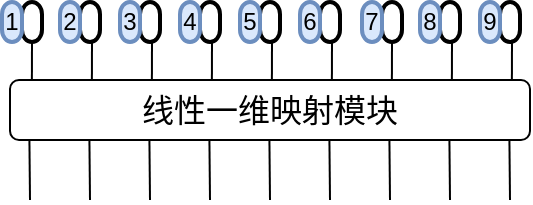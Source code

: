 <mxfile version="24.4.13" type="github">
  <diagram name="第 1 页" id="t-M5mvXXAjaN3oaabFG6">
    <mxGraphModel dx="693" dy="361" grid="1" gridSize="10" guides="1" tooltips="1" connect="1" arrows="1" fold="1" page="1" pageScale="1" pageWidth="827" pageHeight="1169" math="0" shadow="0">
      <root>
        <mxCell id="0" />
        <mxCell id="1" parent="0" />
        <mxCell id="v2qw4ZrpLCTdR5esXD4c-2" value="&lt;font style=&quot;font-size: 16px;&quot;&gt;线性一维映射模块&lt;/font&gt;" style="rounded=1;whiteSpace=wrap;html=1;" vertex="1" parent="1">
          <mxGeometry x="209" y="420" width="260" height="30" as="geometry" />
        </mxCell>
        <mxCell id="v2qw4ZrpLCTdR5esXD4c-3" value="" style="endArrow=none;html=1;rounded=0;entryX=0.054;entryY=1.021;entryDx=0;entryDy=0;entryPerimeter=0;" edge="1" parent="1">
          <mxGeometry width="50" height="50" relative="1" as="geometry">
            <mxPoint x="219" y="480" as="sourcePoint" />
            <mxPoint x="218.71" y="450.0" as="targetPoint" />
          </mxGeometry>
        </mxCell>
        <mxCell id="v2qw4ZrpLCTdR5esXD4c-4" value="" style="endArrow=none;html=1;rounded=0;entryX=0.054;entryY=1.021;entryDx=0;entryDy=0;entryPerimeter=0;" edge="1" parent="1">
          <mxGeometry width="50" height="50" relative="1" as="geometry">
            <mxPoint x="249" y="480" as="sourcePoint" />
            <mxPoint x="248.71" y="450" as="targetPoint" />
          </mxGeometry>
        </mxCell>
        <mxCell id="v2qw4ZrpLCTdR5esXD4c-5" value="" style="endArrow=none;html=1;rounded=0;entryX=0.054;entryY=1.021;entryDx=0;entryDy=0;entryPerimeter=0;" edge="1" parent="1">
          <mxGeometry width="50" height="50" relative="1" as="geometry">
            <mxPoint x="279" y="480" as="sourcePoint" />
            <mxPoint x="278.71" y="450" as="targetPoint" />
          </mxGeometry>
        </mxCell>
        <mxCell id="v2qw4ZrpLCTdR5esXD4c-6" value="" style="endArrow=none;html=1;rounded=0;entryX=0.054;entryY=1.021;entryDx=0;entryDy=0;entryPerimeter=0;" edge="1" parent="1">
          <mxGeometry width="50" height="50" relative="1" as="geometry">
            <mxPoint x="309" y="480" as="sourcePoint" />
            <mxPoint x="308.71" y="450" as="targetPoint" />
          </mxGeometry>
        </mxCell>
        <mxCell id="v2qw4ZrpLCTdR5esXD4c-7" value="" style="endArrow=none;html=1;rounded=0;entryX=0.054;entryY=1.021;entryDx=0;entryDy=0;entryPerimeter=0;" edge="1" parent="1">
          <mxGeometry width="50" height="50" relative="1" as="geometry">
            <mxPoint x="339" y="480" as="sourcePoint" />
            <mxPoint x="338.71" y="450" as="targetPoint" />
          </mxGeometry>
        </mxCell>
        <mxCell id="v2qw4ZrpLCTdR5esXD4c-8" value="" style="endArrow=none;html=1;rounded=0;entryX=0.054;entryY=1.021;entryDx=0;entryDy=0;entryPerimeter=0;" edge="1" parent="1">
          <mxGeometry width="50" height="50" relative="1" as="geometry">
            <mxPoint x="369" y="480" as="sourcePoint" />
            <mxPoint x="368.71" y="450" as="targetPoint" />
          </mxGeometry>
        </mxCell>
        <mxCell id="v2qw4ZrpLCTdR5esXD4c-9" value="" style="endArrow=none;html=1;rounded=0;entryX=0.054;entryY=1.021;entryDx=0;entryDy=0;entryPerimeter=0;" edge="1" parent="1">
          <mxGeometry width="50" height="50" relative="1" as="geometry">
            <mxPoint x="399" y="480" as="sourcePoint" />
            <mxPoint x="398.71" y="450" as="targetPoint" />
          </mxGeometry>
        </mxCell>
        <mxCell id="v2qw4ZrpLCTdR5esXD4c-10" value="" style="endArrow=none;html=1;rounded=0;entryX=0.054;entryY=1.021;entryDx=0;entryDy=0;entryPerimeter=0;" edge="1" parent="1">
          <mxGeometry width="50" height="50" relative="1" as="geometry">
            <mxPoint x="429" y="480" as="sourcePoint" />
            <mxPoint x="428.71" y="450" as="targetPoint" />
          </mxGeometry>
        </mxCell>
        <mxCell id="v2qw4ZrpLCTdR5esXD4c-11" value="" style="endArrow=none;html=1;rounded=0;entryX=0.054;entryY=1.021;entryDx=0;entryDy=0;entryPerimeter=0;" edge="1" parent="1">
          <mxGeometry width="50" height="50" relative="1" as="geometry">
            <mxPoint x="459" y="480" as="sourcePoint" />
            <mxPoint x="458.71" y="450" as="targetPoint" />
          </mxGeometry>
        </mxCell>
        <mxCell id="v2qw4ZrpLCTdR5esXD4c-15" value="" style="endArrow=none;html=1;rounded=0;" edge="1" parent="1">
          <mxGeometry width="50" height="50" relative="1" as="geometry">
            <mxPoint x="219.95" y="420" as="sourcePoint" />
            <mxPoint x="220" y="400" as="targetPoint" />
          </mxGeometry>
        </mxCell>
        <mxCell id="v2qw4ZrpLCTdR5esXD4c-16" value="" style="endArrow=none;html=1;rounded=0;" edge="1" parent="1">
          <mxGeometry width="50" height="50" relative="1" as="geometry">
            <mxPoint x="249.95" y="420" as="sourcePoint" />
            <mxPoint x="250" y="400" as="targetPoint" />
          </mxGeometry>
        </mxCell>
        <mxCell id="v2qw4ZrpLCTdR5esXD4c-17" value="" style="endArrow=none;html=1;rounded=0;" edge="1" parent="1">
          <mxGeometry width="50" height="50" relative="1" as="geometry">
            <mxPoint x="279.95" y="420" as="sourcePoint" />
            <mxPoint x="280" y="400" as="targetPoint" />
          </mxGeometry>
        </mxCell>
        <mxCell id="v2qw4ZrpLCTdR5esXD4c-18" value="" style="endArrow=none;html=1;rounded=0;" edge="1" parent="1">
          <mxGeometry width="50" height="50" relative="1" as="geometry">
            <mxPoint x="309.95" y="420" as="sourcePoint" />
            <mxPoint x="310" y="400" as="targetPoint" />
          </mxGeometry>
        </mxCell>
        <mxCell id="v2qw4ZrpLCTdR5esXD4c-19" value="" style="endArrow=none;html=1;rounded=0;" edge="1" parent="1">
          <mxGeometry width="50" height="50" relative="1" as="geometry">
            <mxPoint x="339.95" y="420" as="sourcePoint" />
            <mxPoint x="340" y="400" as="targetPoint" />
          </mxGeometry>
        </mxCell>
        <mxCell id="v2qw4ZrpLCTdR5esXD4c-20" value="" style="endArrow=none;html=1;rounded=0;" edge="1" parent="1">
          <mxGeometry width="50" height="50" relative="1" as="geometry">
            <mxPoint x="369.95" y="420" as="sourcePoint" />
            <mxPoint x="370" y="400" as="targetPoint" />
          </mxGeometry>
        </mxCell>
        <mxCell id="v2qw4ZrpLCTdR5esXD4c-21" value="" style="endArrow=none;html=1;rounded=0;" edge="1" parent="1">
          <mxGeometry width="50" height="50" relative="1" as="geometry">
            <mxPoint x="399.95" y="420" as="sourcePoint" />
            <mxPoint x="400" y="400" as="targetPoint" />
          </mxGeometry>
        </mxCell>
        <mxCell id="v2qw4ZrpLCTdR5esXD4c-22" value="" style="endArrow=none;html=1;rounded=0;" edge="1" parent="1">
          <mxGeometry width="50" height="50" relative="1" as="geometry">
            <mxPoint x="429.95" y="420" as="sourcePoint" />
            <mxPoint x="430" y="400" as="targetPoint" />
          </mxGeometry>
        </mxCell>
        <mxCell id="v2qw4ZrpLCTdR5esXD4c-23" value="" style="endArrow=none;html=1;rounded=0;" edge="1" parent="1">
          <mxGeometry width="50" height="50" relative="1" as="geometry">
            <mxPoint x="459.95" y="420" as="sourcePoint" />
            <mxPoint x="460" y="400" as="targetPoint" />
          </mxGeometry>
        </mxCell>
        <mxCell id="v2qw4ZrpLCTdR5esXD4c-25" value="" style="strokeWidth=2;html=1;shape=mxgraph.flowchart.terminator;whiteSpace=wrap;direction=south;" vertex="1" parent="1">
          <mxGeometry x="215" y="381" width="10" height="20" as="geometry" />
        </mxCell>
        <mxCell id="v2qw4ZrpLCTdR5esXD4c-26" value="1" style="strokeWidth=2;html=1;shape=mxgraph.flowchart.terminator;whiteSpace=wrap;direction=south;fillColor=#dae8fc;strokeColor=#6c8ebf;" vertex="1" parent="1">
          <mxGeometry x="205" y="381" width="10" height="20" as="geometry" />
        </mxCell>
        <mxCell id="v2qw4ZrpLCTdR5esXD4c-27" value="" style="strokeWidth=2;html=1;shape=mxgraph.flowchart.terminator;whiteSpace=wrap;direction=south;" vertex="1" parent="1">
          <mxGeometry x="244" y="381" width="10" height="20" as="geometry" />
        </mxCell>
        <mxCell id="v2qw4ZrpLCTdR5esXD4c-28" value="2" style="strokeWidth=2;html=1;shape=mxgraph.flowchart.terminator;whiteSpace=wrap;direction=south;fillColor=#dae8fc;strokeColor=#6c8ebf;" vertex="1" parent="1">
          <mxGeometry x="234" y="381" width="10" height="20" as="geometry" />
        </mxCell>
        <mxCell id="v2qw4ZrpLCTdR5esXD4c-29" value="" style="strokeWidth=2;html=1;shape=mxgraph.flowchart.terminator;whiteSpace=wrap;direction=south;" vertex="1" parent="1">
          <mxGeometry x="274" y="381" width="10" height="20" as="geometry" />
        </mxCell>
        <mxCell id="v2qw4ZrpLCTdR5esXD4c-30" value="3" style="strokeWidth=2;html=1;shape=mxgraph.flowchart.terminator;whiteSpace=wrap;direction=south;fillColor=#dae8fc;strokeColor=#6c8ebf;" vertex="1" parent="1">
          <mxGeometry x="264" y="381" width="10" height="20" as="geometry" />
        </mxCell>
        <mxCell id="v2qw4ZrpLCTdR5esXD4c-31" value="" style="strokeWidth=2;html=1;shape=mxgraph.flowchart.terminator;whiteSpace=wrap;direction=south;" vertex="1" parent="1">
          <mxGeometry x="304" y="381" width="10" height="20" as="geometry" />
        </mxCell>
        <mxCell id="v2qw4ZrpLCTdR5esXD4c-32" value="4" style="strokeWidth=2;html=1;shape=mxgraph.flowchart.terminator;whiteSpace=wrap;direction=south;fillColor=#dae8fc;strokeColor=#6c8ebf;" vertex="1" parent="1">
          <mxGeometry x="294" y="381" width="10" height="20" as="geometry" />
        </mxCell>
        <mxCell id="v2qw4ZrpLCTdR5esXD4c-33" value="" style="strokeWidth=2;html=1;shape=mxgraph.flowchart.terminator;whiteSpace=wrap;direction=south;" vertex="1" parent="1">
          <mxGeometry x="334" y="381" width="10" height="20" as="geometry" />
        </mxCell>
        <mxCell id="v2qw4ZrpLCTdR5esXD4c-34" value="5" style="strokeWidth=2;html=1;shape=mxgraph.flowchart.terminator;whiteSpace=wrap;direction=south;fillColor=#dae8fc;strokeColor=#6c8ebf;" vertex="1" parent="1">
          <mxGeometry x="324" y="381" width="10" height="20" as="geometry" />
        </mxCell>
        <mxCell id="v2qw4ZrpLCTdR5esXD4c-35" value="" style="strokeWidth=2;html=1;shape=mxgraph.flowchart.terminator;whiteSpace=wrap;direction=south;" vertex="1" parent="1">
          <mxGeometry x="364" y="381" width="10" height="20" as="geometry" />
        </mxCell>
        <mxCell id="v2qw4ZrpLCTdR5esXD4c-36" value="6" style="strokeWidth=2;html=1;shape=mxgraph.flowchart.terminator;whiteSpace=wrap;direction=south;fillColor=#dae8fc;strokeColor=#6c8ebf;" vertex="1" parent="1">
          <mxGeometry x="354" y="381" width="10" height="20" as="geometry" />
        </mxCell>
        <mxCell id="v2qw4ZrpLCTdR5esXD4c-37" value="" style="strokeWidth=2;html=1;shape=mxgraph.flowchart.terminator;whiteSpace=wrap;direction=south;" vertex="1" parent="1">
          <mxGeometry x="395" y="381" width="10" height="20" as="geometry" />
        </mxCell>
        <mxCell id="v2qw4ZrpLCTdR5esXD4c-38" value="7" style="strokeWidth=2;html=1;shape=mxgraph.flowchart.terminator;whiteSpace=wrap;direction=south;fillColor=#dae8fc;strokeColor=#6c8ebf;" vertex="1" parent="1">
          <mxGeometry x="385" y="381" width="10" height="20" as="geometry" />
        </mxCell>
        <mxCell id="v2qw4ZrpLCTdR5esXD4c-42" value="" style="strokeWidth=2;html=1;shape=mxgraph.flowchart.terminator;whiteSpace=wrap;direction=south;" vertex="1" parent="1">
          <mxGeometry x="424" y="381" width="10" height="20" as="geometry" />
        </mxCell>
        <mxCell id="v2qw4ZrpLCTdR5esXD4c-43" value="8" style="strokeWidth=2;html=1;shape=mxgraph.flowchart.terminator;whiteSpace=wrap;direction=south;fillColor=#dae8fc;strokeColor=#6c8ebf;" vertex="1" parent="1">
          <mxGeometry x="414" y="381" width="10" height="20" as="geometry" />
        </mxCell>
        <mxCell id="v2qw4ZrpLCTdR5esXD4c-44" value="" style="strokeWidth=2;html=1;shape=mxgraph.flowchart.terminator;whiteSpace=wrap;direction=south;" vertex="1" parent="1">
          <mxGeometry x="454" y="381" width="10" height="20" as="geometry" />
        </mxCell>
        <mxCell id="v2qw4ZrpLCTdR5esXD4c-45" value="9" style="strokeWidth=2;html=1;shape=mxgraph.flowchart.terminator;whiteSpace=wrap;direction=south;fillColor=#dae8fc;strokeColor=#6c8ebf;" vertex="1" parent="1">
          <mxGeometry x="444" y="381" width="10" height="20" as="geometry" />
        </mxCell>
      </root>
    </mxGraphModel>
  </diagram>
</mxfile>

